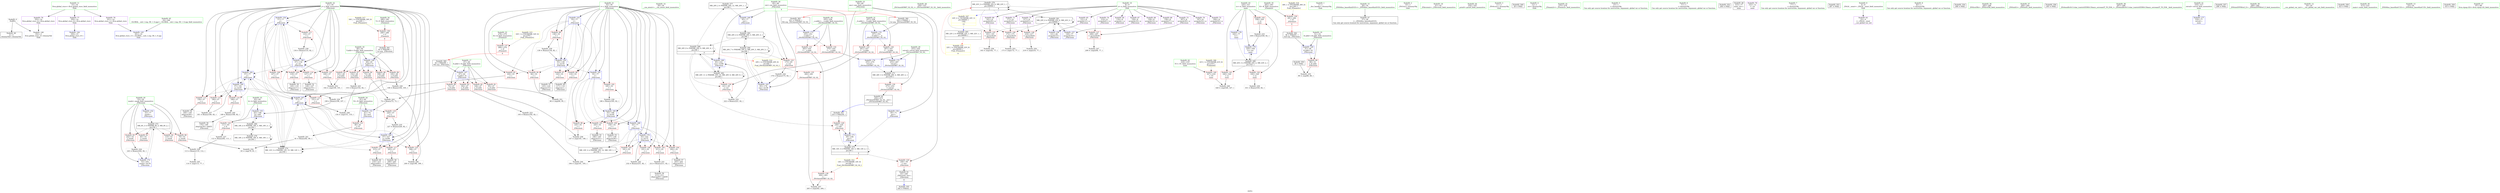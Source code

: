 digraph "SVFG" {
	label="SVFG";

	Node0x5608b14db5c0 [shape=record,color=grey,label="{NodeID: 0\nNullPtr}"];
	Node0x5608b14db5c0 -> Node0x5608b14fbb00[style=solid];
	Node0x5608b14db5c0 -> Node0x5608b1502db0[style=solid];
	Node0x5608b14fc5e0 [shape=record,color=red,label="{NodeID: 97\n124\<--55\n\<--i\n_Z5bruteiii\n}"];
	Node0x5608b14fc5e0 -> Node0x5608b14fcf90[style=solid];
	Node0x5608b14f9e90 [shape=record,color=green,label="{NodeID: 14\n29\<--30\n__cxa_atexit\<--__cxa_atexit_field_insensitive\n}"];
	Node0x5608b1534f10 [shape=record,color=black,label="{NodeID: 360\n44 = PHI(289, )\n0th arg _Z5bruteiii }"];
	Node0x5608b1534f10 -> Node0x5608b1502eb0[style=solid];
	Node0x5608b151ad50 [shape=record,color=black,label="{NodeID: 277\nMR_20V_2 = PHI(MR_20V_12, MR_20V_1, )\npts\{66 \}\n}"];
	Node0x5608b151ad50 -> Node0x5608b1503940[style=dashed];
	Node0x5608b151ad50 -> Node0x5608b151ad50[style=dashed];
	Node0x5608b14fc120 [shape=record,color=red,label="{NodeID: 111\n133\<--57\n\<--j\n_Z5bruteiii\n}"];
	Node0x5608b14fc120 -> Node0x5608b1509550[style=solid];
	Node0x5608b14faab0 [shape=record,color=green,label="{NodeID: 28\n236\<--237\n_ZSt3minIiERKT_S2_S2_\<--_ZSt3minIiERKT_S2_S2__field_insensitive\n}"];
	Node0x5608b1501c70 [shape=record,color=red,label="{NodeID: 125\n162\<--161\n\<--arrayidx29\n_Z5bruteiii\n}"];
	Node0x5608b1501c70 -> Node0x5608b1500680[style=solid];
	Node0x5608b14fb760 [shape=record,color=green,label="{NodeID: 42\n318\<--319\nTC\<--TC_field_insensitive\nmain\n}"];
	Node0x5608b14fb760 -> Node0x5608b15028a0[style=solid];
	Node0x5608b15027d0 [shape=record,color=red,label="{NodeID: 139\n291\<--282\n\<--K\n_Z5main2v\n|{<s0>8}}"];
	Node0x5608b15027d0:s0 -> Node0x5608b1535280[style=solid,color=red];
	Node0x5608b14fd3a0 [shape=record,color=black,label="{NodeID: 56\n170\<--169\nidxprom34\<--add33\n_Z5bruteiii\n}"];
	Node0x5608b1509250 [shape=record,color=grey,label="{NodeID: 236\n331 = Binary(330, 82, )\n}"];
	Node0x5608b1503390 [shape=record,color=blue,label="{NodeID: 153\n55\<--77\ni\<--\n_Z5bruteiii\n}"];
	Node0x5608b1503390 -> Node0x5608b14ff310[style=dashed];
	Node0x5608b1503390 -> Node0x5608b14ff3e0[style=dashed];
	Node0x5608b1503390 -> Node0x5608b14fc510[style=dashed];
	Node0x5608b1503390 -> Node0x5608b14fc5e0[style=dashed];
	Node0x5608b1503390 -> Node0x5608b14fc6b0[style=dashed];
	Node0x5608b1503390 -> Node0x5608b1503870[style=dashed];
	Node0x5608b1503390 -> Node0x5608b1503a10[style=dashed];
	Node0x5608b14fdf00 [shape=record,color=purple,label="{NodeID: 70\n167\<--8\narrayidx32\<--a\n_Z5bruteiii\n}"];
	Node0x5608b150a750 [shape=record,color=grey,label="{NodeID: 250\n219 = cmp(218, 77, )\n}"];
	Node0x5608b1503ef0 [shape=record,color=blue,label="{NodeID: 167\n57\<--77\nj\<--\n_Z5bruteiii\n}"];
	Node0x5608b1503ef0 -> Node0x5608b1501560[style=dashed];
	Node0x5608b1503ef0 -> Node0x5608b15015f0[style=dashed];
	Node0x5608b1503ef0 -> Node0x5608b15016c0[style=dashed];
	Node0x5608b1503ef0 -> Node0x5608b1501790[style=dashed];
	Node0x5608b1503ef0 -> Node0x5608b1503ef0[style=dashed];
	Node0x5608b1503ef0 -> Node0x5608b1504090[style=dashed];
	Node0x5608b1503ef0 -> Node0x5608b151a260[style=dashed];
	Node0x5608b14feaf0 [shape=record,color=red,label="{NodeID: 84\n73\<--49\n\<--Y.addr\n_Z5bruteiii\n}"];
	Node0x5608b14feaf0 -> Node0x5608b1509cd0[style=solid];
	Node0x5608b14dc3a0 [shape=record,color=green,label="{NodeID: 1\n7\<--1\n__dso_handle\<--dummyObj\nGlob }"];
	Node0x5608b1524bf0 [shape=record,color=yellow,style=double,label="{NodeID: 347\n22V_2 = CSCHI(MR_22V_1)\npts\{90000 \}\nCS[]|{<s0>13}}"];
	Node0x5608b1524bf0:s0 -> Node0x5608b1516d50[style=dashed,color=blue];
	Node0x5608b14fc6b0 [shape=record,color=red,label="{NodeID: 98\n138\<--55\n\<--i\n_Z5bruteiii\n}"];
	Node0x5608b14fc6b0 -> Node0x5608b15096d0[style=solid];
	Node0x5608b14f9f90 [shape=record,color=green,label="{NodeID: 15\n28\<--34\n_ZNSt8ios_base4InitD1Ev\<--_ZNSt8ios_base4InitD1Ev_field_insensitive\n}"];
	Node0x5608b14f9f90 -> Node0x5608b14fbc00[style=solid];
	Node0x5608b1535140 [shape=record,color=black,label="{NodeID: 361\n45 = PHI(290, )\n1st arg _Z5bruteiii }"];
	Node0x5608b1535140 -> Node0x5608b1502f80[style=solid];
	Node0x5608b151b250 [shape=record,color=black,label="{NodeID: 278\nMR_22V_2 = PHI(MR_22V_8, MR_22V_1, )\npts\{90000 \}\n|{|<s6>8}}"];
	Node0x5608b151b250 -> Node0x5608b1501c70[style=dashed];
	Node0x5608b151b250 -> Node0x5608b1501d40[style=dashed];
	Node0x5608b151b250 -> Node0x5608b1501e10[style=dashed];
	Node0x5608b151b250 -> Node0x5608b1501ee0[style=dashed];
	Node0x5608b151b250 -> Node0x5608b1515950[style=dashed];
	Node0x5608b151b250 -> Node0x5608b151b250[style=dashed];
	Node0x5608b151b250:s6 -> Node0x5608b1524bf0[style=dashed,color=blue];
	Node0x5608b14fc1f0 [shape=record,color=red,label="{NodeID: 112\n151\<--57\n\<--j\n_Z5bruteiii\n}"];
	Node0x5608b14fc1f0 -> Node0x5608b150a450[style=solid];
	Node0x5608b14fabb0 [shape=record,color=green,label="{NodeID: 29\n253\<--254\nretval\<--retval_field_insensitive\n_ZSt3minIiERKT_S2_S2_\n}"];
	Node0x5608b14fabb0 -> Node0x5608b1502080[style=solid];
	Node0x5608b14fabb0 -> Node0x5608b1504570[style=solid];
	Node0x5608b14fabb0 -> Node0x5608b1504640[style=solid];
	Node0x5608b1501d40 [shape=record,color=red,label="{NodeID: 126\n172\<--171\n\<--arrayidx35\n_Z5bruteiii\n}"];
	Node0x5608b1501d40 -> Node0x5608b150abd0[style=solid];
	Node0x5608b14fb830 [shape=record,color=green,label="{NodeID: 43\n320\<--321\ntc\<--tc_field_insensitive\nmain\n}"];
	Node0x5608b14fb830 -> Node0x5608b1502970[style=solid];
	Node0x5608b14fb830 -> Node0x5608b1502a40[style=solid];
	Node0x5608b14fb830 -> Node0x5608b1502b10[style=solid];
	Node0x5608b14fb830 -> Node0x5608b15047e0[style=solid];
	Node0x5608b14fb830 -> Node0x5608b15048b0[style=solid];
	Node0x5608b1521b30 [shape=record,color=yellow,style=double,label="{NodeID: 306\n41V_1 = ENCHI(MR_41V_0)\npts\{319 \}\nFun[main]}"];
	Node0x5608b1521b30 -> Node0x5608b15028a0[style=dashed];
	Node0x5608b1507ed0 [shape=record,color=grey,label="{NodeID: 223\n193 = Binary(192, 82, )\n}"];
	Node0x5608b1507ed0 -> Node0x5608b1509e50[style=solid];
	Node0x5608b15028a0 [shape=record,color=red,label="{NodeID: 140\n327\<--318\n\<--TC\nmain\n}"];
	Node0x5608b15028a0 -> Node0x5608b150a5d0[style=solid];
	Node0x5608b14fd470 [shape=record,color=black,label="{NodeID: 57\n203\<--202\nidxprom53\<--\n_Z5bruteiii\n}"];
	Node0x5608b15093d0 [shape=record,color=grey,label="{NodeID: 237\n181 = Binary(180, 82, )\n}"];
	Node0x5608b15093d0 -> Node0x5608b1503c80[style=solid];
	Node0x5608b1503460 [shape=record,color=blue,label="{NodeID: 154\n57\<--77\nj\<--\n_Z5bruteiii\n}"];
	Node0x5608b1503460 -> Node0x5608b14fbde0[style=dashed];
	Node0x5608b1503460 -> Node0x5608b14fbeb0[style=dashed];
	Node0x5608b1503460 -> Node0x5608b14fbf80[style=dashed];
	Node0x5608b1503460 -> Node0x5608b14fc050[style=dashed];
	Node0x5608b1503460 -> Node0x5608b14fc120[style=dashed];
	Node0x5608b1503460 -> Node0x5608b1503460[style=dashed];
	Node0x5608b1503460 -> Node0x5608b15037a0[style=dashed];
	Node0x5608b1503460 -> Node0x5608b1503ae0[style=dashed];
	Node0x5608b1503460 -> Node0x5608b1503ef0[style=dashed];
	Node0x5608b1503460 -> Node0x5608b151a260[style=dashed];
	Node0x5608b14fdfd0 [shape=record,color=purple,label="{NodeID: 71\n171\<--8\narrayidx35\<--a\n_Z5bruteiii\n}"];
	Node0x5608b14fdfd0 -> Node0x5608b1501d40[style=solid];
	Node0x5608b150a8d0 [shape=record,color=grey,label="{NodeID: 251\n96 = cmp(94, 95, )\n}"];
	Node0x5608b1503fc0 [shape=record,color=blue,label="{NodeID: 168\n65\<--222\ncnt\<--inc66\n_Z5bruteiii\n}"];
	Node0x5608b1503fc0 -> Node0x5608b1515e50[style=dashed];
	Node0x5608b14febc0 [shape=record,color=red,label="{NodeID: 85\n101\<--49\n\<--Y.addr\n_Z5bruteiii\n}"];
	Node0x5608b14febc0 -> Node0x5608b150aa50[style=solid];
	Node0x5608b14f8f40 [shape=record,color=green,label="{NodeID: 2\n10\<--1\n_ZSt3cin\<--dummyObj\nGlob }"];
	Node0x5608b1516d50 [shape=record,color=black,label="{NodeID: 265\nMR_22V_2 = PHI(MR_22V_3, MR_22V_1, )\npts\{90000 \}\n|{<s0>13}}"];
	Node0x5608b1516d50:s0 -> Node0x5608b1522480[style=dashed,color=red];
	Node0x5608b14fc780 [shape=record,color=red,label="{NodeID: 99\n145\<--55\n\<--i\n_Z5bruteiii\n}"];
	Node0x5608b14fc780 -> Node0x5608b1500980[style=solid];
	Node0x5608b14fa090 [shape=record,color=green,label="{NodeID: 16\n41\<--42\n_Z5bruteiii\<--_Z5bruteiii_field_insensitive\n}"];
	Node0x5608b1535280 [shape=record,color=black,label="{NodeID: 362\n46 = PHI(291, )\n2nd arg _Z5bruteiii }"];
	Node0x5608b1535280 -> Node0x5608b1503050[style=solid];
	Node0x5608b14fc2c0 [shape=record,color=red,label="{NodeID: 113\n159\<--57\n\<--j\n_Z5bruteiii\n}"];
	Node0x5608b14fc2c0 -> Node0x5608b14fd200[style=solid];
	Node0x5608b14fac80 [shape=record,color=green,label="{NodeID: 30\n255\<--256\n__a.addr\<--__a.addr_field_insensitive\n_ZSt3minIiERKT_S2_S2_\n}"];
	Node0x5608b14fac80 -> Node0x5608b1502150[style=solid];
	Node0x5608b14fac80 -> Node0x5608b1502220[style=solid];
	Node0x5608b14fac80 -> Node0x5608b15043d0[style=solid];
	Node0x5608b1501e10 [shape=record,color=red,label="{NodeID: 127\n208\<--207\n\<--arrayidx56\n_Z5bruteiii\n}"];
	Node0x5608b1501e10 -> Node0x5608b150a2d0[style=solid];
	Node0x5608b14fb900 [shape=record,color=green,label="{NodeID: 44\n334\<--335\nprintf\<--printf_field_insensitive\n}"];
	Node0x5608b1508050 [shape=record,color=grey,label="{NodeID: 224\n243 = Binary(242, 82, )\n}"];
	Node0x5608b1508050 -> Node0x5608b1504300[style=solid];
	Node0x5608b1502970 [shape=record,color=red,label="{NodeID: 141\n326\<--320\n\<--tc\nmain\n}"];
	Node0x5608b1502970 -> Node0x5608b150a5d0[style=solid];
	Node0x5608b14fd540 [shape=record,color=black,label="{NodeID: 58\n206\<--205\nidxprom55\<--\n_Z5bruteiii\n}"];
	Node0x5608b1509550 [shape=record,color=grey,label="{NodeID: 238\n134 = Binary(133, 82, )\n}"];
	Node0x5608b1509550 -> Node0x5608b15037a0[style=solid];
	Node0x5608b1503530 [shape=record,color=blue,label="{NodeID: 155\n63\<--108\nk\<--add\n_Z5bruteiii\n}"];
	Node0x5608b1503530 -> Node0x5608b1501a00[style=dashed];
	Node0x5608b1503530 -> Node0x5608b1515450[style=dashed];
	Node0x5608b14fe0a0 [shape=record,color=purple,label="{NodeID: 72\n204\<--8\narrayidx54\<--a\n_Z5bruteiii\n}"];
	Node0x5608b150aa50 [shape=record,color=grey,label="{NodeID: 252\n102 = cmp(100, 101, )\n}"];
	Node0x5608b1504090 [shape=record,color=blue,label="{NodeID: 169\n57\<--227\nj\<--inc69\n_Z5bruteiii\n}"];
	Node0x5608b1504090 -> Node0x5608b1501560[style=dashed];
	Node0x5608b1504090 -> Node0x5608b15015f0[style=dashed];
	Node0x5608b1504090 -> Node0x5608b15016c0[style=dashed];
	Node0x5608b1504090 -> Node0x5608b1501790[style=dashed];
	Node0x5608b1504090 -> Node0x5608b1503ef0[style=dashed];
	Node0x5608b1504090 -> Node0x5608b1504090[style=dashed];
	Node0x5608b1504090 -> Node0x5608b151a260[style=dashed];
	Node0x5608b14fec90 [shape=record,color=red,label="{NodeID: 86\n105\<--49\n\<--Y.addr\n_Z5bruteiii\n}"];
	Node0x5608b14fec90 -> Node0x5608b1508350[style=solid];
	Node0x5608b14f8fd0 [shape=record,color=green,label="{NodeID: 3\n11\<--1\n_ZSt4cout\<--dummyObj\nGlob }"];
	Node0x5608b1218a30 [shape=record,color=black,label="{NodeID: 349\n26 = PHI()\n}"];
	Node0x5608b1517250 [shape=record,color=black,label="{NodeID: 266\nMR_43V_3 = PHI(MR_43V_4, MR_43V_2, )\npts\{321 \}\n}"];
	Node0x5608b1517250 -> Node0x5608b1502970[style=dashed];
	Node0x5608b1517250 -> Node0x5608b1502a40[style=dashed];
	Node0x5608b1517250 -> Node0x5608b1502b10[style=dashed];
	Node0x5608b1517250 -> Node0x5608b15048b0[style=dashed];
	Node0x5608b14fc850 [shape=record,color=red,label="{NodeID: 100\n156\<--55\n\<--i\n_Z5bruteiii\n}"];
	Node0x5608b14fc850 -> Node0x5608b14fd130[style=solid];
	Node0x5608b14fa190 [shape=record,color=green,label="{NodeID: 17\n47\<--48\nX.addr\<--X.addr_field_insensitive\n_Z5bruteiii\n}"];
	Node0x5608b14fa190 -> Node0x5608b14fe7b0[style=solid];
	Node0x5608b14fa190 -> Node0x5608b14fe880[style=solid];
	Node0x5608b14fa190 -> Node0x5608b14fe950[style=solid];
	Node0x5608b14fa190 -> Node0x5608b14fea20[style=solid];
	Node0x5608b14fa190 -> Node0x5608b1502eb0[style=solid];
	Node0x5608b15353c0 [shape=record,color=black,label="{NodeID: 363\n251 = PHI(59, )\n0th arg _ZSt3minIiERKT_S2_S2_ }"];
	Node0x5608b15353c0 -> Node0x5608b15043d0[style=solid];
	Node0x5608b14fc390 [shape=record,color=red,label="{NodeID: 114\n168\<--57\n\<--j\n_Z5bruteiii\n}"];
	Node0x5608b14fc390 -> Node0x5608b1509850[style=solid];
	Node0x5608b14fad50 [shape=record,color=green,label="{NodeID: 31\n257\<--258\n__b.addr\<--__b.addr_field_insensitive\n_ZSt3minIiERKT_S2_S2_\n}"];
	Node0x5608b14fad50 -> Node0x5608b15022f0[style=solid];
	Node0x5608b14fad50 -> Node0x5608b15023c0[style=solid];
	Node0x5608b14fad50 -> Node0x5608b15044a0[style=solid];
	Node0x5608b1520250 [shape=record,color=black,label="{NodeID: 294\nMR_20V_7 = PHI(MR_20V_6, MR_20V_5, MR_20V_5, )\npts\{66 \}\n}"];
	Node0x5608b1520250 -> Node0x5608b1501ad0[style=dashed];
	Node0x5608b1520250 -> Node0x5608b1503bb0[style=dashed];
	Node0x5608b1520250 -> Node0x5608b151cb50[style=dashed];
	Node0x5608b1520250 -> Node0x5608b1520250[style=dashed];
	Node0x5608b1501ee0 [shape=record,color=red,label="{NodeID: 128\n218\<--217\n\<--arrayidx63\n_Z5bruteiii\n}"];
	Node0x5608b1501ee0 -> Node0x5608b150a750[style=solid];
	Node0x5608b14fba00 [shape=record,color=green,label="{NodeID: 45\n16\<--346\n_GLOBAL__sub_I_rng..58_1_0.cpp\<--_GLOBAL__sub_I_rng..58_1_0.cpp_field_insensitive\n}"];
	Node0x5608b14fba00 -> Node0x5608b1502cb0[style=solid];
	Node0x5608b15081d0 [shape=record,color=grey,label="{NodeID: 225\n153 = Binary(152, 82, )\n}"];
	Node0x5608b15081d0 -> Node0x5608b150a450[style=solid];
	Node0x5608b1502a40 [shape=record,color=red,label="{NodeID: 142\n330\<--320\n\<--tc\nmain\n}"];
	Node0x5608b1502a40 -> Node0x5608b1509250[style=solid];
	Node0x5608b14fd610 [shape=record,color=black,label="{NodeID: 59\n213\<--212\nidxprom60\<--add59\n_Z5bruteiii\n}"];
	Node0x5608b15096d0 [shape=record,color=grey,label="{NodeID: 239\n139 = Binary(138, 82, )\n}"];
	Node0x5608b15096d0 -> Node0x5608b1503870[style=solid];
	Node0x5608b1503600 [shape=record,color=blue,label="{NodeID: 156\n121\<--82\narrayidx12\<--\n_Z5bruteiii\n}"];
	Node0x5608b1503600 -> Node0x5608b1515950[style=dashed];
	Node0x5608b14fe170 [shape=record,color=purple,label="{NodeID: 73\n207\<--8\narrayidx56\<--a\n_Z5bruteiii\n}"];
	Node0x5608b14fe170 -> Node0x5608b1501e10[style=solid];
	Node0x5608b150abd0 [shape=record,color=grey,label="{NodeID: 253\n173 = cmp(172, 77, )\n}"];
	Node0x5608b1504160 [shape=record,color=blue,label="{NodeID: 170\n55\<--232\ni\<--inc72\n_Z5bruteiii\n}"];
	Node0x5608b1504160 -> Node0x5608b14fcac0[style=dashed];
	Node0x5608b1504160 -> Node0x5608b14fcb90[style=dashed];
	Node0x5608b1504160 -> Node0x5608b14fcc60[style=dashed];
	Node0x5608b1504160 -> Node0x5608b14fbd10[style=dashed];
	Node0x5608b1504160 -> Node0x5608b1504160[style=dashed];
	Node0x5608b1504160 -> Node0x5608b1519550[style=dashed];
	Node0x5608b14fed60 [shape=record,color=red,label="{NodeID: 87\n152\<--49\n\<--Y.addr\n_Z5bruteiii\n}"];
	Node0x5608b14fed60 -> Node0x5608b15081d0[style=solid];
	Node0x5608b14f9060 [shape=record,color=green,label="{NodeID: 4\n12\<--1\n.str\<--dummyObj\nGlob }"];
	Node0x5608b15342d0 [shape=record,color=black,label="{NodeID: 350\n86 = PHI()\n}"];
	Node0x5608b15342d0 -> Node0x5608b1500500[style=solid];
	Node0x5608b14fc920 [shape=record,color=red,label="{NodeID: 101\n165\<--55\n\<--i\n_Z5bruteiii\n}"];
	Node0x5608b14fc920 -> Node0x5608b14fd2d0[style=solid];
	Node0x5608b14fa260 [shape=record,color=green,label="{NodeID: 18\n49\<--50\nY.addr\<--Y.addr_field_insensitive\n_Z5bruteiii\n}"];
	Node0x5608b14fa260 -> Node0x5608b14feaf0[style=solid];
	Node0x5608b14fa260 -> Node0x5608b14febc0[style=solid];
	Node0x5608b14fa260 -> Node0x5608b14fec90[style=solid];
	Node0x5608b14fa260 -> Node0x5608b14fed60[style=solid];
	Node0x5608b14fa260 -> Node0x5608b14fee30[style=solid];
	Node0x5608b14fa260 -> Node0x5608b1502f80[style=solid];
	Node0x5608b1535500 [shape=record,color=black,label="{NodeID: 364\n252 = PHI(65, )\n1st arg _ZSt3minIiERKT_S2_S2_ }"];
	Node0x5608b1535500 -> Node0x5608b15044a0[style=solid];
	Node0x5608b15014d0 [shape=record,color=red,label="{NodeID: 115\n180\<--57\n\<--j\n_Z5bruteiii\n}"];
	Node0x5608b15014d0 -> Node0x5608b15093d0[style=solid];
	Node0x5608b14fae20 [shape=record,color=green,label="{NodeID: 32\n275\<--276\n_Z5main2v\<--_Z5main2v_field_insensitive\n}"];
	Node0x5608b1501fb0 [shape=record,color=red,label="{NodeID: 129\n238\<--235\n\<--call\n_Z5bruteiii\n}"];
	Node0x5608b1501fb0 -> Node0x5608b1504230[style=solid];
	Node0x5608b14fbb00 [shape=record,color=black,label="{NodeID: 46\n2\<--3\ndummyVal\<--dummyVal\n}"];
	Node0x5608b1508350 [shape=record,color=grey,label="{NodeID: 226\n106 = Binary(104, 105, )\n}"];
	Node0x5608b1508350 -> Node0x5608b15087d0[style=solid];
	Node0x5608b1502b10 [shape=record,color=red,label="{NodeID: 143\n338\<--320\n\<--tc\nmain\n}"];
	Node0x5608b1502b10 -> Node0x5608b1508dd0[style=solid];
	Node0x5608b14fd6e0 [shape=record,color=black,label="{NodeID: 60\n216\<--215\nidxprom62\<--\n_Z5bruteiii\n}"];
	Node0x5608b1509850 [shape=record,color=grey,label="{NodeID: 240\n169 = Binary(168, 82, )\n}"];
	Node0x5608b1509850 -> Node0x5608b14fd3a0[style=solid];
	Node0x5608b15036d0 [shape=record,color=blue,label="{NodeID: 157\n129\<--77\narrayidx16\<--\n_Z5bruteiii\n}"];
	Node0x5608b15036d0 -> Node0x5608b1515950[style=dashed];
	Node0x5608b14fe240 [shape=record,color=purple,label="{NodeID: 74\n214\<--8\narrayidx61\<--a\n_Z5bruteiii\n}"];
	Node0x5608b150ad50 [shape=record,color=grey,label="{NodeID: 254\n83 = cmp(79, 81, )\n}"];
	Node0x5608b1504230 [shape=record,color=blue,label="{NodeID: 171\n59\<--238\nans\<--\n_Z5bruteiii\n}"];
	Node0x5608b1504230 -> Node0x5608b151a350[style=dashed];
	Node0x5608b14fee30 [shape=record,color=red,label="{NodeID: 88\n199\<--49\n\<--Y.addr\n_Z5bruteiii\n}"];
	Node0x5608b14fee30 -> Node0x5608b150a150[style=solid];
	Node0x5608b14f90f0 [shape=record,color=green,label="{NodeID: 5\n15\<--1\n\<--dummyObj\nCan only get source location for instruction, argument, global var or function.}"];
	Node0x5608b1534430 [shape=record,color=black,label="{NodeID: 351\n235 = PHI(250, )\n}"];
	Node0x5608b1534430 -> Node0x5608b1501fb0[style=solid];
	Node0x5608b14fc9f0 [shape=record,color=red,label="{NodeID: 102\n185\<--55\n\<--i\n_Z5bruteiii\n}"];
	Node0x5608b14fc9f0 -> Node0x5608b1508950[style=solid];
	Node0x5608b14fa330 [shape=record,color=green,label="{NodeID: 19\n51\<--52\nK.addr\<--K.addr_field_insensitive\n_Z5bruteiii\n}"];
	Node0x5608b14fa330 -> Node0x5608b14fef00[style=solid];
	Node0x5608b14fa330 -> Node0x5608b1503050[style=solid];
	Node0x5608b1501560 [shape=record,color=red,label="{NodeID: 116\n198\<--57\n\<--j\n_Z5bruteiii\n}"];
	Node0x5608b1501560 -> Node0x5608b150a150[style=solid];
	Node0x5608b14faf20 [shape=record,color=green,label="{NodeID: 33\n278\<--279\nX\<--X_field_insensitive\n_Z5main2v\n}"];
	Node0x5608b14faf20 -> Node0x5608b1502630[style=solid];
	Node0x5608b1502080 [shape=record,color=red,label="{NodeID: 130\n273\<--253\n\<--retval\n_ZSt3minIiERKT_S2_S2_\n}"];
	Node0x5608b1502080 -> Node0x5608b14fd880[style=solid];
	Node0x5608b14fbc00 [shape=record,color=black,label="{NodeID: 47\n27\<--28\n\<--_ZNSt8ios_base4InitD1Ev\nCan only get source location for instruction, argument, global var or function.}"];
	Node0x5608b15084d0 [shape=record,color=grey,label="{NodeID: 227\n112 = Binary(82, 111, )\n}"];
	Node0x5608b15084d0 -> Node0x5608b1508650[style=solid];
	Node0x5608b1502be0 [shape=record,color=blue,label="{NodeID: 144\n350\<--15\nllvm.global_ctors_0\<--\nGlob }"];
	Node0x5608b14fd7b0 [shape=record,color=black,label="{NodeID: 61\n43\<--246\n_Z5bruteiii_ret\<--\n_Z5bruteiii\n|{<s0>8}}"];
	Node0x5608b14fd7b0:s0 -> Node0x5608b1534830[style=solid,color=blue];
	Node0x5608b15099d0 [shape=record,color=grey,label="{NodeID: 241\n81 = Binary(82, 80, )\n}"];
	Node0x5608b15099d0 -> Node0x5608b150ad50[style=solid];
	Node0x5608b15037a0 [shape=record,color=blue,label="{NodeID: 158\n57\<--134\nj\<--inc\n_Z5bruteiii\n}"];
	Node0x5608b15037a0 -> Node0x5608b14fbde0[style=dashed];
	Node0x5608b15037a0 -> Node0x5608b14fbeb0[style=dashed];
	Node0x5608b15037a0 -> Node0x5608b14fbf80[style=dashed];
	Node0x5608b15037a0 -> Node0x5608b14fc050[style=dashed];
	Node0x5608b15037a0 -> Node0x5608b14fc120[style=dashed];
	Node0x5608b15037a0 -> Node0x5608b1503460[style=dashed];
	Node0x5608b15037a0 -> Node0x5608b15037a0[style=dashed];
	Node0x5608b15037a0 -> Node0x5608b1503ae0[style=dashed];
	Node0x5608b15037a0 -> Node0x5608b1503ef0[style=dashed];
	Node0x5608b15037a0 -> Node0x5608b151a260[style=dashed];
	Node0x5608b14fe310 [shape=record,color=purple,label="{NodeID: 75\n217\<--8\narrayidx63\<--a\n_Z5bruteiii\n}"];
	Node0x5608b14fe310 -> Node0x5608b1501ee0[style=solid];
	Node0x5608b1500500 [shape=record,color=grey,label="{NodeID: 255\n90 = cmp(86, 89, )\n}"];
	Node0x5608b1504300 [shape=record,color=blue,label="{NodeID: 172\n53\<--243\nmask\<--inc76\n_Z5bruteiii\n}"];
	Node0x5608b1504300 -> Node0x5608b1519050[style=dashed];
	Node0x5608b14fef00 [shape=record,color=red,label="{NodeID: 89\n89\<--51\n\<--K.addr\n_Z5bruteiii\n}"];
	Node0x5608b14fef00 -> Node0x5608b1500500[style=solid];
	Node0x5608b14f9930 [shape=record,color=green,label="{NodeID: 6\n71\<--1\n\<--dummyObj\nCan only get source location for instruction, argument, global var or function.}"];
	Node0x5608b15345c0 [shape=record,color=black,label="{NodeID: 352\n284 = PHI()\n}"];
	Node0x5608b14fcac0 [shape=record,color=red,label="{NodeID: 103\n191\<--55\n\<--i\n_Z5bruteiii\n}"];
	Node0x5608b14fcac0 -> Node0x5608b1509e50[style=solid];
	Node0x5608b14fa400 [shape=record,color=green,label="{NodeID: 20\n53\<--54\nmask\<--mask_field_insensitive\n_Z5bruteiii\n}"];
	Node0x5608b14fa400 -> Node0x5608b14fefd0[style=solid];
	Node0x5608b14fa400 -> Node0x5608b14ff0a0[style=solid];
	Node0x5608b14fa400 -> Node0x5608b14ff170[style=solid];
	Node0x5608b14fa400 -> Node0x5608b14ff240[style=solid];
	Node0x5608b14fa400 -> Node0x5608b15032c0[style=solid];
	Node0x5608b14fa400 -> Node0x5608b1504300[style=solid];
	Node0x5608b151cb50 [shape=record,color=black,label="{NodeID: 283\nMR_20V_4 = PHI(MR_20V_5, MR_20V_3, )\npts\{66 \}\n}"];
	Node0x5608b151cb50 -> Node0x5608b1501ad0[style=dashed];
	Node0x5608b151cb50 -> Node0x5608b1503bb0[style=dashed];
	Node0x5608b151cb50 -> Node0x5608b151cb50[style=dashed];
	Node0x5608b151cb50 -> Node0x5608b151da50[style=dashed];
	Node0x5608b151cb50 -> Node0x5608b1520250[style=dashed];
	Node0x5608b15015f0 [shape=record,color=red,label="{NodeID: 117\n205\<--57\n\<--j\n_Z5bruteiii\n}"];
	Node0x5608b15015f0 -> Node0x5608b14fd540[style=solid];
	Node0x5608b14faff0 [shape=record,color=green,label="{NodeID: 34\n280\<--281\nY\<--Y_field_insensitive\n_Z5main2v\n}"];
	Node0x5608b14faff0 -> Node0x5608b1502700[style=solid];
	Node0x5608b1502150 [shape=record,color=red,label="{NodeID: 131\n263\<--255\n\<--__a.addr\n_ZSt3minIiERKT_S2_S2_\n}"];
	Node0x5608b1502150 -> Node0x5608b1502560[style=solid];
	Node0x5608b14fcd20 [shape=record,color=black,label="{NodeID: 48\n315\<--77\nmain_ret\<--\nmain\n}"];
	Node0x5608b1508650 [shape=record,color=grey,label="{NodeID: 228\n113 = Binary(110, 112, )\n}"];
	Node0x5608b1508650 -> Node0x5608b1509fd0[style=solid];
	Node0x5608b1502cb0 [shape=record,color=blue,label="{NodeID: 145\n351\<--16\nllvm.global_ctors_1\<--_GLOBAL__sub_I_rng..58_1_0.cpp\nGlob }"];
	Node0x5608b14fd880 [shape=record,color=black,label="{NodeID: 62\n250\<--273\n_ZSt3minIiERKT_S2_S2__ret\<--\n_ZSt3minIiERKT_S2_S2_\n|{<s0>4}}"];
	Node0x5608b14fd880:s0 -> Node0x5608b1534430[style=solid,color=blue];
	Node0x5608b1509b50 [shape=record,color=grey,label="{NodeID: 242\n232 = Binary(231, 82, )\n}"];
	Node0x5608b1509b50 -> Node0x5608b1504160[style=solid];
	Node0x5608b1503870 [shape=record,color=blue,label="{NodeID: 159\n55\<--139\ni\<--inc18\n_Z5bruteiii\n}"];
	Node0x5608b1503870 -> Node0x5608b14ff310[style=dashed];
	Node0x5608b1503870 -> Node0x5608b14ff3e0[style=dashed];
	Node0x5608b1503870 -> Node0x5608b14fc510[style=dashed];
	Node0x5608b1503870 -> Node0x5608b14fc5e0[style=dashed];
	Node0x5608b1503870 -> Node0x5608b14fc6b0[style=dashed];
	Node0x5608b1503870 -> Node0x5608b1503870[style=dashed];
	Node0x5608b1503870 -> Node0x5608b1503a10[style=dashed];
	Node0x5608b14fe3e0 [shape=record,color=purple,label="{NodeID: 76\n332\<--12\n\<--.str\nmain\n}"];
	Node0x5608b1500680 [shape=record,color=grey,label="{NodeID: 256\n163 = cmp(162, 77, )\n}"];
	Node0x5608b15043d0 [shape=record,color=blue,label="{NodeID: 173\n255\<--251\n__a.addr\<--__a\n_ZSt3minIiERKT_S2_S2_\n}"];
	Node0x5608b15043d0 -> Node0x5608b1502150[style=dashed];
	Node0x5608b15043d0 -> Node0x5608b1502220[style=dashed];
	Node0x5608b14fefd0 [shape=record,color=red,label="{NodeID: 90\n79\<--53\n\<--mask\n_Z5bruteiii\n}"];
	Node0x5608b14fefd0 -> Node0x5608b150ad50[style=solid];
	Node0x5608b14f99c0 [shape=record,color=green,label="{NodeID: 7\n77\<--1\n\<--dummyObj\nCan only get source location for instruction, argument, global var or function.}"];
	Node0x5608b1534690 [shape=record,color=black,label="{NodeID: 353\n287 = PHI()\n}"];
	Node0x5608b14fcb90 [shape=record,color=red,label="{NodeID: 104\n202\<--55\n\<--i\n_Z5bruteiii\n}"];
	Node0x5608b14fcb90 -> Node0x5608b14fd470[style=solid];
	Node0x5608b14fa4d0 [shape=record,color=green,label="{NodeID: 21\n55\<--56\ni\<--i_field_insensitive\n_Z5bruteiii\n}"];
	Node0x5608b14fa4d0 -> Node0x5608b14ff310[style=solid];
	Node0x5608b14fa4d0 -> Node0x5608b14ff3e0[style=solid];
	Node0x5608b14fa4d0 -> Node0x5608b14fc510[style=solid];
	Node0x5608b14fa4d0 -> Node0x5608b14fc5e0[style=solid];
	Node0x5608b14fa4d0 -> Node0x5608b14fc6b0[style=solid];
	Node0x5608b14fa4d0 -> Node0x5608b14fc780[style=solid];
	Node0x5608b14fa4d0 -> Node0x5608b14fc850[style=solid];
	Node0x5608b14fa4d0 -> Node0x5608b14fc920[style=solid];
	Node0x5608b14fa4d0 -> Node0x5608b14fc9f0[style=solid];
	Node0x5608b14fa4d0 -> Node0x5608b14fcac0[style=solid];
	Node0x5608b14fa4d0 -> Node0x5608b14fcb90[style=solid];
	Node0x5608b14fa4d0 -> Node0x5608b14fcc60[style=solid];
	Node0x5608b14fa4d0 -> Node0x5608b14fbd10[style=solid];
	Node0x5608b14fa4d0 -> Node0x5608b1503390[style=solid];
	Node0x5608b14fa4d0 -> Node0x5608b1503870[style=solid];
	Node0x5608b14fa4d0 -> Node0x5608b1503a10[style=solid];
	Node0x5608b14fa4d0 -> Node0x5608b1503d50[style=solid];
	Node0x5608b14fa4d0 -> Node0x5608b1503e20[style=solid];
	Node0x5608b14fa4d0 -> Node0x5608b1504160[style=solid];
	Node0x5608b15016c0 [shape=record,color=red,label="{NodeID: 118\n215\<--57\n\<--j\n_Z5bruteiii\n}"];
	Node0x5608b15016c0 -> Node0x5608b14fd6e0[style=solid];
	Node0x5608b14fb0c0 [shape=record,color=green,label="{NodeID: 35\n282\<--283\nK\<--K_field_insensitive\n_Z5main2v\n}"];
	Node0x5608b14fb0c0 -> Node0x5608b15027d0[style=solid];
	Node0x5608b1502220 [shape=record,color=red,label="{NodeID: 132\n270\<--255\n\<--__a.addr\n_ZSt3minIiERKT_S2_S2_\n}"];
	Node0x5608b1502220 -> Node0x5608b1504640[style=solid];
	Node0x5608b14fcdf0 [shape=record,color=black,label="{NodeID: 49\n117\<--116\nidxprom\<--\n_Z5bruteiii\n}"];
	Node0x5608b15220d0 [shape=record,color=yellow,style=double,label="{NodeID: 312\n14V_1 = ENCHI(MR_14V_0)\npts\{60 \}\nFun[_ZSt3minIiERKT_S2_S2_]}"];
	Node0x5608b15220d0 -> Node0x5608b1502560[style=dashed];
	Node0x5608b15087d0 [shape=record,color=grey,label="{NodeID: 229\n108 = Binary(106, 107, )\n}"];
	Node0x5608b15087d0 -> Node0x5608b1503530[style=solid];
	Node0x5608b1502db0 [shape=record,color=blue, style = dotted,label="{NodeID: 146\n352\<--3\nllvm.global_ctors_2\<--dummyVal\nGlob }"];
	Node0x5608b14fd950 [shape=record,color=purple,label="{NodeID: 63\n25\<--4\n\<--_ZStL8__ioinit\n__cxx_global_var_init\n}"];
	Node0x5608b1509cd0 [shape=record,color=grey,label="{NodeID: 243\n74 = Binary(72, 73, )\n}"];
	Node0x5608b1509cd0 -> Node0x5608b15031f0[style=solid];
	Node0x5608b1503940 [shape=record,color=blue,label="{NodeID: 160\n65\<--77\ncnt\<--\n_Z5bruteiii\n}"];
	Node0x5608b1503940 -> Node0x5608b151cb50[style=dashed];
	Node0x5608b14fe4b0 [shape=record,color=purple,label="{NodeID: 77\n350\<--14\nllvm.global_ctors_0\<--llvm.global_ctors\nGlob }"];
	Node0x5608b14fe4b0 -> Node0x5608b1502be0[style=solid];
	Node0x5608b1500800 [shape=record,color=grey,label="{NodeID: 257\n265 = cmp(262, 264, )\n}"];
	Node0x5608b15044a0 [shape=record,color=blue,label="{NodeID: 174\n257\<--252\n__b.addr\<--__b\n_ZSt3minIiERKT_S2_S2_\n}"];
	Node0x5608b15044a0 -> Node0x5608b15022f0[style=dashed];
	Node0x5608b15044a0 -> Node0x5608b15023c0[style=dashed];
	Node0x5608b14ff0a0 [shape=record,color=red,label="{NodeID: 91\n85\<--53\n\<--mask\n_Z5bruteiii\n}"];
	Node0x5608b14f9a50 [shape=record,color=green,label="{NodeID: 8\n82\<--1\n\<--dummyObj\nCan only get source location for instruction, argument, global var or function.}"];
	Node0x5608b1534760 [shape=record,color=black,label="{NodeID: 354\n288 = PHI()\n}"];
	Node0x5608b1518b50 [shape=record,color=black,label="{NodeID: 271\nMR_26V_3 = PHI(MR_26V_4, MR_26V_2, )\npts\{254 \}\n}"];
	Node0x5608b1518b50 -> Node0x5608b1502080[style=dashed];
	Node0x5608b14fcc60 [shape=record,color=red,label="{NodeID: 105\n211\<--55\n\<--i\n_Z5bruteiii\n}"];
	Node0x5608b14fcc60 -> Node0x5608b1508ad0[style=solid];
	Node0x5608b14fa5a0 [shape=record,color=green,label="{NodeID: 22\n57\<--58\nj\<--j_field_insensitive\n_Z5bruteiii\n}"];
	Node0x5608b14fa5a0 -> Node0x5608b14fbde0[style=solid];
	Node0x5608b14fa5a0 -> Node0x5608b14fbeb0[style=solid];
	Node0x5608b14fa5a0 -> Node0x5608b14fbf80[style=solid];
	Node0x5608b14fa5a0 -> Node0x5608b14fc050[style=solid];
	Node0x5608b14fa5a0 -> Node0x5608b14fc120[style=solid];
	Node0x5608b14fa5a0 -> Node0x5608b14fc1f0[style=solid];
	Node0x5608b14fa5a0 -> Node0x5608b14fc2c0[style=solid];
	Node0x5608b14fa5a0 -> Node0x5608b14fc390[style=solid];
	Node0x5608b14fa5a0 -> Node0x5608b15014d0[style=solid];
	Node0x5608b14fa5a0 -> Node0x5608b1501560[style=solid];
	Node0x5608b14fa5a0 -> Node0x5608b15015f0[style=solid];
	Node0x5608b14fa5a0 -> Node0x5608b15016c0[style=solid];
	Node0x5608b14fa5a0 -> Node0x5608b1501790[style=solid];
	Node0x5608b14fa5a0 -> Node0x5608b1503460[style=solid];
	Node0x5608b14fa5a0 -> Node0x5608b15037a0[style=solid];
	Node0x5608b14fa5a0 -> Node0x5608b1503ae0[style=solid];
	Node0x5608b14fa5a0 -> Node0x5608b1503c80[style=solid];
	Node0x5608b14fa5a0 -> Node0x5608b1503ef0[style=solid];
	Node0x5608b14fa5a0 -> Node0x5608b1504090[style=solid];
	Node0x5608b1501790 [shape=record,color=red,label="{NodeID: 119\n226\<--57\n\<--j\n_Z5bruteiii\n}"];
	Node0x5608b1501790 -> Node0x5608b15090d0[style=solid];
	Node0x5608b14fb190 [shape=record,color=green,label="{NodeID: 36\n285\<--286\n_ZNSirsERi\<--_ZNSirsERi_field_insensitive\n}"];
	Node0x5608b15022f0 [shape=record,color=red,label="{NodeID: 133\n261\<--257\n\<--__b.addr\n_ZSt3minIiERKT_S2_S2_\n}"];
	Node0x5608b15022f0 -> Node0x5608b1502490[style=solid];
	Node0x5608b14fcec0 [shape=record,color=black,label="{NodeID: 50\n120\<--119\nidxprom11\<--\n_Z5bruteiii\n}"];
	Node0x5608b1508950 [shape=record,color=grey,label="{NodeID: 230\n186 = Binary(185, 82, )\n}"];
	Node0x5608b1508950 -> Node0x5608b1503d50[style=solid];
	Node0x5608b1502eb0 [shape=record,color=blue,label="{NodeID: 147\n47\<--44\nX.addr\<--X\n_Z5bruteiii\n}"];
	Node0x5608b1502eb0 -> Node0x5608b14fe7b0[style=dashed];
	Node0x5608b1502eb0 -> Node0x5608b14fe880[style=dashed];
	Node0x5608b1502eb0 -> Node0x5608b14fe950[style=dashed];
	Node0x5608b1502eb0 -> Node0x5608b14fea20[style=dashed];
	Node0x5608b14fda20 [shape=record,color=purple,label="{NodeID: 64\n118\<--8\narrayidx\<--a\n_Z5bruteiii\n}"];
	Node0x5608b1509e50 [shape=record,color=grey,label="{NodeID: 244\n194 = cmp(191, 193, )\n}"];
	Node0x5608b1503a10 [shape=record,color=blue,label="{NodeID: 161\n55\<--77\ni\<--\n_Z5bruteiii\n}"];
	Node0x5608b1503a10 -> Node0x5608b14fc780[style=dashed];
	Node0x5608b1503a10 -> Node0x5608b14fc850[style=dashed];
	Node0x5608b1503a10 -> Node0x5608b14fc920[style=dashed];
	Node0x5608b1503a10 -> Node0x5608b14fc9f0[style=dashed];
	Node0x5608b1503a10 -> Node0x5608b1503d50[style=dashed];
	Node0x5608b1503a10 -> Node0x5608b1503e20[style=dashed];
	Node0x5608b14fe5b0 [shape=record,color=purple,label="{NodeID: 78\n351\<--14\nllvm.global_ctors_1\<--llvm.global_ctors\nGlob }"];
	Node0x5608b14fe5b0 -> Node0x5608b1502cb0[style=solid];
	Node0x5608b1500980 [shape=record,color=grey,label="{NodeID: 258\n147 = cmp(145, 146, )\n}"];
	Node0x5608b1504570 [shape=record,color=blue,label="{NodeID: 175\n253\<--267\nretval\<--\n_ZSt3minIiERKT_S2_S2_\n}"];
	Node0x5608b1504570 -> Node0x5608b1518b50[style=dashed];
	Node0x5608b14ff170 [shape=record,color=red,label="{NodeID: 92\n110\<--53\n\<--mask\n_Z5bruteiii\n}"];
	Node0x5608b14ff170 -> Node0x5608b1508650[style=solid];
	Node0x5608b14f9ae0 [shape=record,color=green,label="{NodeID: 9\n4\<--6\n_ZStL8__ioinit\<--_ZStL8__ioinit_field_insensitive\nGlob }"];
	Node0x5608b14f9ae0 -> Node0x5608b14fd950[style=solid];
	Node0x5608b1534830 [shape=record,color=black,label="{NodeID: 355\n292 = PHI(43, )\n}"];
	Node0x5608b1519050 [shape=record,color=black,label="{NodeID: 272\nMR_8V_3 = PHI(MR_8V_4, MR_8V_2, )\npts\{54 \}\n}"];
	Node0x5608b1519050 -> Node0x5608b14fefd0[style=dashed];
	Node0x5608b1519050 -> Node0x5608b14ff0a0[style=dashed];
	Node0x5608b1519050 -> Node0x5608b14ff170[style=dashed];
	Node0x5608b1519050 -> Node0x5608b14ff240[style=dashed];
	Node0x5608b1519050 -> Node0x5608b1504300[style=dashed];
	Node0x5608b14fbd10 [shape=record,color=red,label="{NodeID: 106\n231\<--55\n\<--i\n_Z5bruteiii\n}"];
	Node0x5608b14fbd10 -> Node0x5608b1509b50[style=solid];
	Node0x5608b14fa670 [shape=record,color=green,label="{NodeID: 23\n59\<--60\nans\<--ans_field_insensitive\n_Z5bruteiii\n|{|<s3>4}}"];
	Node0x5608b14fa670 -> Node0x5608b1501860[style=solid];
	Node0x5608b14fa670 -> Node0x5608b1503120[style=solid];
	Node0x5608b14fa670 -> Node0x5608b1504230[style=solid];
	Node0x5608b14fa670:s3 -> Node0x5608b15353c0[style=solid,color=red];
	Node0x5608b151da50 [shape=record,color=black,label="{NodeID: 286\nMR_20V_8 = PHI(MR_20V_9, MR_20V_4, )\npts\{66 \}\n|{|<s6>4}}"];
	Node0x5608b151da50 -> Node0x5608b1501ba0[style=dashed];
	Node0x5608b151da50 -> Node0x5608b1501fb0[style=dashed];
	Node0x5608b151da50 -> Node0x5608b1503fc0[style=dashed];
	Node0x5608b151da50 -> Node0x5608b1515e50[style=dashed];
	Node0x5608b151da50 -> Node0x5608b151ad50[style=dashed];
	Node0x5608b151da50 -> Node0x5608b151da50[style=dashed];
	Node0x5608b151da50:s6 -> Node0x5608b1522290[style=dashed,color=red];
	Node0x5608b1501860 [shape=record,color=red,label="{NodeID: 120\n246\<--59\n\<--ans\n_Z5bruteiii\n}"];
	Node0x5608b1501860 -> Node0x5608b14fd7b0[style=solid];
	Node0x5608b14fb290 [shape=record,color=green,label="{NodeID: 37\n294\<--295\n_ZNSolsEi\<--_ZNSolsEi_field_insensitive\n}"];
	Node0x5608b15023c0 [shape=record,color=red,label="{NodeID: 134\n267\<--257\n\<--__b.addr\n_ZSt3minIiERKT_S2_S2_\n}"];
	Node0x5608b15023c0 -> Node0x5608b1504570[style=solid];
	Node0x5608b14fcf90 [shape=record,color=black,label="{NodeID: 51\n125\<--124\nidxprom13\<--\n_Z5bruteiii\n}"];
	Node0x5608b1522290 [shape=record,color=yellow,style=double,label="{NodeID: 314\n20V_1 = ENCHI(MR_20V_0)\npts\{66 \}\nFun[_ZSt3minIiERKT_S2_S2_]}"];
	Node0x5608b1522290 -> Node0x5608b1502490[style=dashed];
	Node0x5608b1508ad0 [shape=record,color=grey,label="{NodeID: 231\n212 = Binary(211, 82, )\n}"];
	Node0x5608b1508ad0 -> Node0x5608b14fd610[style=solid];
	Node0x5608b1502f80 [shape=record,color=blue,label="{NodeID: 148\n49\<--45\nY.addr\<--Y\n_Z5bruteiii\n}"];
	Node0x5608b1502f80 -> Node0x5608b14feaf0[style=dashed];
	Node0x5608b1502f80 -> Node0x5608b14febc0[style=dashed];
	Node0x5608b1502f80 -> Node0x5608b14fec90[style=dashed];
	Node0x5608b1502f80 -> Node0x5608b14fed60[style=dashed];
	Node0x5608b1502f80 -> Node0x5608b14fee30[style=dashed];
	Node0x5608b14fdaf0 [shape=record,color=purple,label="{NodeID: 65\n121\<--8\narrayidx12\<--a\n_Z5bruteiii\n}"];
	Node0x5608b14fdaf0 -> Node0x5608b1503600[style=solid];
	Node0x5608b1509fd0 [shape=record,color=grey,label="{NodeID: 245\n114 = cmp(113, 77, )\n}"];
	Node0x5608b1503ae0 [shape=record,color=blue,label="{NodeID: 162\n57\<--77\nj\<--\n_Z5bruteiii\n}"];
	Node0x5608b1503ae0 -> Node0x5608b14fc1f0[style=dashed];
	Node0x5608b1503ae0 -> Node0x5608b14fc2c0[style=dashed];
	Node0x5608b1503ae0 -> Node0x5608b14fc390[style=dashed];
	Node0x5608b1503ae0 -> Node0x5608b15014d0[style=dashed];
	Node0x5608b1503ae0 -> Node0x5608b1503ae0[style=dashed];
	Node0x5608b1503ae0 -> Node0x5608b1503c80[style=dashed];
	Node0x5608b1503ae0 -> Node0x5608b1503ef0[style=dashed];
	Node0x5608b1503ae0 -> Node0x5608b151a260[style=dashed];
	Node0x5608b14fe6b0 [shape=record,color=purple,label="{NodeID: 79\n352\<--14\nllvm.global_ctors_2\<--llvm.global_ctors\nGlob }"];
	Node0x5608b14fe6b0 -> Node0x5608b1502db0[style=solid];
	Node0x5608b1504640 [shape=record,color=blue,label="{NodeID: 176\n253\<--270\nretval\<--\n_ZSt3minIiERKT_S2_S2_\n}"];
	Node0x5608b1504640 -> Node0x5608b1518b50[style=dashed];
	Node0x5608b14ff240 [shape=record,color=red,label="{NodeID: 93\n242\<--53\n\<--mask\n_Z5bruteiii\n}"];
	Node0x5608b14ff240 -> Node0x5608b1508050[style=solid];
	Node0x5608b14f9b70 [shape=record,color=green,label="{NodeID: 10\n8\<--9\na\<--a_field_insensitive\nGlob }"];
	Node0x5608b14f9b70 -> Node0x5608b14fda20[style=solid];
	Node0x5608b14f9b70 -> Node0x5608b14fdaf0[style=solid];
	Node0x5608b14f9b70 -> Node0x5608b14fdbc0[style=solid];
	Node0x5608b14f9b70 -> Node0x5608b14fdc90[style=solid];
	Node0x5608b14f9b70 -> Node0x5608b14fdd60[style=solid];
	Node0x5608b14f9b70 -> Node0x5608b14fde30[style=solid];
	Node0x5608b14f9b70 -> Node0x5608b14fdf00[style=solid];
	Node0x5608b14f9b70 -> Node0x5608b14fdfd0[style=solid];
	Node0x5608b14f9b70 -> Node0x5608b14fe0a0[style=solid];
	Node0x5608b14f9b70 -> Node0x5608b14fe170[style=solid];
	Node0x5608b14f9b70 -> Node0x5608b14fe240[style=solid];
	Node0x5608b14f9b70 -> Node0x5608b14fe310[style=solid];
	Node0x5608b15349c0 [shape=record,color=black,label="{NodeID: 356\n293 = PHI()\n}"];
	Node0x5608b1519550 [shape=record,color=black,label="{NodeID: 273\nMR_10V_2 = PHI(MR_10V_12, MR_10V_1, )\npts\{56 \}\n}"];
	Node0x5608b1519550 -> Node0x5608b1503390[style=dashed];
	Node0x5608b1519550 -> Node0x5608b1519550[style=dashed];
	Node0x5608b14fbde0 [shape=record,color=red,label="{NodeID: 107\n100\<--57\n\<--j\n_Z5bruteiii\n}"];
	Node0x5608b14fbde0 -> Node0x5608b150aa50[style=solid];
	Node0x5608b14fa740 [shape=record,color=green,label="{NodeID: 24\n61\<--62\nN\<--N_field_insensitive\n_Z5bruteiii\n}"];
	Node0x5608b14fa740 -> Node0x5608b1501930[style=solid];
	Node0x5608b14fa740 -> Node0x5608b15031f0[style=solid];
	Node0x5608b1501930 [shape=record,color=red,label="{NodeID: 121\n80\<--61\n\<--N\n_Z5bruteiii\n}"];
	Node0x5608b1501930 -> Node0x5608b15099d0[style=solid];
	Node0x5608b14fb390 [shape=record,color=green,label="{NodeID: 38\n297\<--298\n_ZSt4endlIcSt11char_traitsIcEERSt13basic_ostreamIT_T0_ES6_\<--_ZSt4endlIcSt11char_traitsIcEERSt13basic_ostreamIT_T0_ES6__field_insensitive\n}"];
	Node0x5608b1502490 [shape=record,color=red,label="{NodeID: 135\n262\<--261\n\<--\n_ZSt3minIiERKT_S2_S2_\n}"];
	Node0x5608b1502490 -> Node0x5608b1500800[style=solid];
	Node0x5608b14fd060 [shape=record,color=black,label="{NodeID: 52\n128\<--127\nidxprom15\<--\n_Z5bruteiii\n}"];
	Node0x5608b1522370 [shape=record,color=yellow,style=double,label="{NodeID: 315\n32V_1 = ENCHI(MR_32V_0)\npts\{279 \}\nFun[_Z5main2v]}"];
	Node0x5608b1522370 -> Node0x5608b1502630[style=dashed];
	Node0x5608b1508c50 [shape=record,color=grey,label="{NodeID: 232\n222 = Binary(221, 82, )\n}"];
	Node0x5608b1508c50 -> Node0x5608b1503fc0[style=solid];
	Node0x5608b1503050 [shape=record,color=blue,label="{NodeID: 149\n51\<--46\nK.addr\<--K\n_Z5bruteiii\n}"];
	Node0x5608b1503050 -> Node0x5608b14fef00[style=dashed];
	Node0x5608b14fdbc0 [shape=record,color=purple,label="{NodeID: 66\n126\<--8\narrayidx14\<--a\n_Z5bruteiii\n}"];
	Node0x5608b150a150 [shape=record,color=grey,label="{NodeID: 246\n200 = cmp(198, 199, )\n}"];
	Node0x5608b1503bb0 [shape=record,color=blue,label="{NodeID: 163\n65\<--176\ncnt\<--inc38\n_Z5bruteiii\n}"];
	Node0x5608b1503bb0 -> Node0x5608b1520250[style=dashed];
	Node0x5608b14fe7b0 [shape=record,color=red,label="{NodeID: 80\n72\<--47\n\<--X.addr\n_Z5bruteiii\n}"];
	Node0x5608b14fe7b0 -> Node0x5608b1509cd0[style=solid];
	Node0x5608b1515450 [shape=record,color=black,label="{NodeID: 260\nMR_18V_4 = PHI(MR_18V_5, MR_18V_3, )\npts\{64 \}\n}"];
	Node0x5608b1515450 -> Node0x5608b1503530[style=dashed];
	Node0x5608b1515450 -> Node0x5608b1515450[style=dashed];
	Node0x5608b1515450 -> Node0x5608b151a850[style=dashed];
	Node0x5608b1504710 [shape=record,color=blue,label="{NodeID: 177\n316\<--77\nretval\<--\nmain\n}"];
	Node0x5608b14ff310 [shape=record,color=red,label="{NodeID: 94\n94\<--55\n\<--i\n_Z5bruteiii\n}"];
	Node0x5608b14ff310 -> Node0x5608b150a8d0[style=solid];
	Node0x5608b14f9c00 [shape=record,color=green,label="{NodeID: 11\n14\<--18\nllvm.global_ctors\<--llvm.global_ctors_field_insensitive\nGlob }"];
	Node0x5608b14f9c00 -> Node0x5608b14fe4b0[style=solid];
	Node0x5608b14f9c00 -> Node0x5608b14fe5b0[style=solid];
	Node0x5608b14f9c00 -> Node0x5608b14fe6b0[style=solid];
	Node0x5608b1534a90 [shape=record,color=black,label="{NodeID: 357\n296 = PHI()\n}"];
	Node0x5608b151a260 [shape=record,color=black,label="{NodeID: 274\nMR_12V_2 = PHI(MR_12V_15, MR_12V_1, )\npts\{58 \}\n}"];
	Node0x5608b151a260 -> Node0x5608b1503460[style=dashed];
	Node0x5608b151a260 -> Node0x5608b1503ae0[style=dashed];
	Node0x5608b151a260 -> Node0x5608b1503ef0[style=dashed];
	Node0x5608b151a260 -> Node0x5608b151a260[style=dashed];
	Node0x5608b14fbeb0 [shape=record,color=red,label="{NodeID: 108\n107\<--57\n\<--j\n_Z5bruteiii\n}"];
	Node0x5608b14fbeb0 -> Node0x5608b15087d0[style=solid];
	Node0x5608b14fa810 [shape=record,color=green,label="{NodeID: 25\n63\<--64\nk\<--k_field_insensitive\n_Z5bruteiii\n}"];
	Node0x5608b14fa810 -> Node0x5608b1501a00[style=solid];
	Node0x5608b14fa810 -> Node0x5608b1503530[style=solid];
	Node0x5608b1501a00 [shape=record,color=red,label="{NodeID: 122\n111\<--63\n\<--k\n_Z5bruteiii\n}"];
	Node0x5608b1501a00 -> Node0x5608b15084d0[style=solid];
	Node0x5608b14fb490 [shape=record,color=green,label="{NodeID: 39\n299\<--300\n_ZNSolsEPFRSoS_E\<--_ZNSolsEPFRSoS_E_field_insensitive\n}"];
	Node0x5608b1502560 [shape=record,color=red,label="{NodeID: 136\n264\<--263\n\<--\n_ZSt3minIiERKT_S2_S2_\n}"];
	Node0x5608b1502560 -> Node0x5608b1500800[style=solid];
	Node0x5608b14fd130 [shape=record,color=black,label="{NodeID: 53\n157\<--156\nidxprom26\<--\n_Z5bruteiii\n}"];
	Node0x5608b1522480 [shape=record,color=yellow,style=double,label="{NodeID: 316\n22V_1 = ENCHI(MR_22V_0)\npts\{90000 \}\nFun[_Z5main2v]|{<s0>8}}"];
	Node0x5608b1522480:s0 -> Node0x5608b151b250[style=dashed,color=red];
	Node0x5608b1508dd0 [shape=record,color=grey,label="{NodeID: 233\n339 = Binary(338, 82, )\n}"];
	Node0x5608b1508dd0 -> Node0x5608b15048b0[style=solid];
	Node0x5608b1503120 [shape=record,color=blue,label="{NodeID: 150\n59\<--71\nans\<--\n_Z5bruteiii\n}"];
	Node0x5608b1503120 -> Node0x5608b151a350[style=dashed];
	Node0x5608b14fdc90 [shape=record,color=purple,label="{NodeID: 67\n129\<--8\narrayidx16\<--a\n_Z5bruteiii\n}"];
	Node0x5608b14fdc90 -> Node0x5608b15036d0[style=solid];
	Node0x5608b150a2d0 [shape=record,color=grey,label="{NodeID: 247\n209 = cmp(208, 77, )\n}"];
	Node0x5608b1503c80 [shape=record,color=blue,label="{NodeID: 164\n57\<--181\nj\<--inc41\n_Z5bruteiii\n}"];
	Node0x5608b1503c80 -> Node0x5608b14fc1f0[style=dashed];
	Node0x5608b1503c80 -> Node0x5608b14fc2c0[style=dashed];
	Node0x5608b1503c80 -> Node0x5608b14fc390[style=dashed];
	Node0x5608b1503c80 -> Node0x5608b15014d0[style=dashed];
	Node0x5608b1503c80 -> Node0x5608b1503ae0[style=dashed];
	Node0x5608b1503c80 -> Node0x5608b1503c80[style=dashed];
	Node0x5608b1503c80 -> Node0x5608b1503ef0[style=dashed];
	Node0x5608b1503c80 -> Node0x5608b151a260[style=dashed];
	Node0x5608b14fe880 [shape=record,color=red,label="{NodeID: 81\n95\<--47\n\<--X.addr\n_Z5bruteiii\n}"];
	Node0x5608b14fe880 -> Node0x5608b150a8d0[style=solid];
	Node0x5608b1515950 [shape=record,color=black,label="{NodeID: 261\nMR_22V_4 = PHI(MR_22V_6, MR_22V_3, )\npts\{90000 \}\n}"];
	Node0x5608b1515950 -> Node0x5608b1501c70[style=dashed];
	Node0x5608b1515950 -> Node0x5608b1501d40[style=dashed];
	Node0x5608b1515950 -> Node0x5608b1501e10[style=dashed];
	Node0x5608b1515950 -> Node0x5608b1501ee0[style=dashed];
	Node0x5608b1515950 -> Node0x5608b1503600[style=dashed];
	Node0x5608b1515950 -> Node0x5608b15036d0[style=dashed];
	Node0x5608b1515950 -> Node0x5608b1515950[style=dashed];
	Node0x5608b1515950 -> Node0x5608b151b250[style=dashed];
	Node0x5608b15047e0 [shape=record,color=blue,label="{NodeID: 178\n320\<--77\ntc\<--\nmain\n}"];
	Node0x5608b15047e0 -> Node0x5608b1517250[style=dashed];
	Node0x5608b14ff3e0 [shape=record,color=red,label="{NodeID: 95\n104\<--55\n\<--i\n_Z5bruteiii\n}"];
	Node0x5608b14ff3e0 -> Node0x5608b1508350[style=solid];
	Node0x5608b14f9c90 [shape=record,color=green,label="{NodeID: 12\n19\<--20\n__cxx_global_var_init\<--__cxx_global_var_init_field_insensitive\n}"];
	Node0x5608b1534b60 [shape=record,color=black,label="{NodeID: 358\n323 = PHI()\n}"];
	Node0x5608b151a350 [shape=record,color=black,label="{NodeID: 275\nMR_14V_3 = PHI(MR_14V_5, MR_14V_2, )\npts\{60 \}\n|{|<s4>4}}"];
	Node0x5608b151a350 -> Node0x5608b1501860[style=dashed];
	Node0x5608b151a350 -> Node0x5608b1501fb0[style=dashed];
	Node0x5608b151a350 -> Node0x5608b1504230[style=dashed];
	Node0x5608b151a350 -> Node0x5608b151a350[style=dashed];
	Node0x5608b151a350:s4 -> Node0x5608b15220d0[style=dashed,color=red];
	Node0x5608b14fbf80 [shape=record,color=red,label="{NodeID: 109\n119\<--57\n\<--j\n_Z5bruteiii\n}"];
	Node0x5608b14fbf80 -> Node0x5608b14fcec0[style=solid];
	Node0x5608b14fa8e0 [shape=record,color=green,label="{NodeID: 26\n65\<--66\ncnt\<--cnt_field_insensitive\n_Z5bruteiii\n|{|<s5>4}}"];
	Node0x5608b14fa8e0 -> Node0x5608b1501ad0[style=solid];
	Node0x5608b14fa8e0 -> Node0x5608b1501ba0[style=solid];
	Node0x5608b14fa8e0 -> Node0x5608b1503940[style=solid];
	Node0x5608b14fa8e0 -> Node0x5608b1503bb0[style=solid];
	Node0x5608b14fa8e0 -> Node0x5608b1503fc0[style=solid];
	Node0x5608b14fa8e0:s5 -> Node0x5608b1535500[style=solid,color=red];
	Node0x5608b1501ad0 [shape=record,color=red,label="{NodeID: 123\n175\<--65\n\<--cnt\n_Z5bruteiii\n}"];
	Node0x5608b1501ad0 -> Node0x5608b1508f50[style=solid];
	Node0x5608b14fb590 [shape=record,color=green,label="{NodeID: 40\n313\<--314\nmain\<--main_field_insensitive\n}"];
	Node0x5608b1502630 [shape=record,color=red,label="{NodeID: 137\n289\<--278\n\<--X\n_Z5main2v\n|{<s0>8}}"];
	Node0x5608b1502630:s0 -> Node0x5608b1534f10[style=solid,color=red];
	Node0x5608b14fd200 [shape=record,color=black,label="{NodeID: 54\n160\<--159\nidxprom28\<--\n_Z5bruteiii\n}"];
	Node0x5608b1522560 [shape=record,color=yellow,style=double,label="{NodeID: 317\n34V_1 = ENCHI(MR_34V_0)\npts\{281 \}\nFun[_Z5main2v]}"];
	Node0x5608b1522560 -> Node0x5608b1502700[style=dashed];
	Node0x5608b1508f50 [shape=record,color=grey,label="{NodeID: 234\n176 = Binary(175, 82, )\n}"];
	Node0x5608b1508f50 -> Node0x5608b1503bb0[style=solid];
	Node0x5608b15031f0 [shape=record,color=blue,label="{NodeID: 151\n61\<--74\nN\<--mul\n_Z5bruteiii\n}"];
	Node0x5608b15031f0 -> Node0x5608b1501930[style=dashed];
	Node0x5608b14fdd60 [shape=record,color=purple,label="{NodeID: 68\n158\<--8\narrayidx27\<--a\n_Z5bruteiii\n}"];
	Node0x5608b150a450 [shape=record,color=grey,label="{NodeID: 248\n154 = cmp(151, 153, )\n}"];
	Node0x5608b1503d50 [shape=record,color=blue,label="{NodeID: 165\n55\<--186\ni\<--inc44\n_Z5bruteiii\n}"];
	Node0x5608b1503d50 -> Node0x5608b14fc780[style=dashed];
	Node0x5608b1503d50 -> Node0x5608b14fc850[style=dashed];
	Node0x5608b1503d50 -> Node0x5608b14fc920[style=dashed];
	Node0x5608b1503d50 -> Node0x5608b14fc9f0[style=dashed];
	Node0x5608b1503d50 -> Node0x5608b1503d50[style=dashed];
	Node0x5608b1503d50 -> Node0x5608b1503e20[style=dashed];
	Node0x5608b14fe950 [shape=record,color=red,label="{NodeID: 82\n146\<--47\n\<--X.addr\n_Z5bruteiii\n}"];
	Node0x5608b14fe950 -> Node0x5608b1500980[style=solid];
	Node0x5608b1515e50 [shape=record,color=black,label="{NodeID: 262\nMR_20V_11 = PHI(MR_20V_10, MR_20V_9, MR_20V_9, )\npts\{66 \}\n}"];
	Node0x5608b1515e50 -> Node0x5608b1501ba0[style=dashed];
	Node0x5608b1515e50 -> Node0x5608b1503fc0[style=dashed];
	Node0x5608b1515e50 -> Node0x5608b1515e50[style=dashed];
	Node0x5608b1515e50 -> Node0x5608b151da50[style=dashed];
	Node0x5608b15048b0 [shape=record,color=blue,label="{NodeID: 179\n320\<--339\ntc\<--inc\nmain\n}"];
	Node0x5608b15048b0 -> Node0x5608b1517250[style=dashed];
	Node0x5608b14fc510 [shape=record,color=red,label="{NodeID: 96\n116\<--55\n\<--i\n_Z5bruteiii\n}"];
	Node0x5608b14fc510 -> Node0x5608b14fcdf0[style=solid];
	Node0x5608b14f9d90 [shape=record,color=green,label="{NodeID: 13\n23\<--24\n_ZNSt8ios_base4InitC1Ev\<--_ZNSt8ios_base4InitC1Ev_field_insensitive\n}"];
	Node0x5608b1534e10 [shape=record,color=black,label="{NodeID: 359\n333 = PHI()\n}"];
	Node0x5608b151a850 [shape=record,color=black,label="{NodeID: 276\nMR_18V_2 = PHI(MR_18V_6, MR_18V_1, )\npts\{64 \}\n}"];
	Node0x5608b151a850 -> Node0x5608b1515450[style=dashed];
	Node0x5608b151a850 -> Node0x5608b151a850[style=dashed];
	Node0x5608b14fc050 [shape=record,color=red,label="{NodeID: 110\n127\<--57\n\<--j\n_Z5bruteiii\n}"];
	Node0x5608b14fc050 -> Node0x5608b14fd060[style=solid];
	Node0x5608b14fa9b0 [shape=record,color=green,label="{NodeID: 27\n87\<--88\nllvm.ctpop.i32\<--llvm.ctpop.i32_field_insensitive\n}"];
	Node0x5608b1501ba0 [shape=record,color=red,label="{NodeID: 124\n221\<--65\n\<--cnt\n_Z5bruteiii\n}"];
	Node0x5608b1501ba0 -> Node0x5608b1508c50[style=solid];
	Node0x5608b14fb690 [shape=record,color=green,label="{NodeID: 41\n316\<--317\nretval\<--retval_field_insensitive\nmain\n}"];
	Node0x5608b14fb690 -> Node0x5608b1504710[style=solid];
	Node0x5608b1502700 [shape=record,color=red,label="{NodeID: 138\n290\<--280\n\<--Y\n_Z5main2v\n|{<s0>8}}"];
	Node0x5608b1502700:s0 -> Node0x5608b1535140[style=solid,color=red];
	Node0x5608b14fd2d0 [shape=record,color=black,label="{NodeID: 55\n166\<--165\nidxprom31\<--\n_Z5bruteiii\n}"];
	Node0x5608b1522640 [shape=record,color=yellow,style=double,label="{NodeID: 318\n36V_1 = ENCHI(MR_36V_0)\npts\{283 \}\nFun[_Z5main2v]}"];
	Node0x5608b1522640 -> Node0x5608b15027d0[style=dashed];
	Node0x5608b15090d0 [shape=record,color=grey,label="{NodeID: 235\n227 = Binary(226, 82, )\n}"];
	Node0x5608b15090d0 -> Node0x5608b1504090[style=solid];
	Node0x5608b15032c0 [shape=record,color=blue,label="{NodeID: 152\n53\<--77\nmask\<--\n_Z5bruteiii\n}"];
	Node0x5608b15032c0 -> Node0x5608b1519050[style=dashed];
	Node0x5608b14fde30 [shape=record,color=purple,label="{NodeID: 69\n161\<--8\narrayidx29\<--a\n_Z5bruteiii\n}"];
	Node0x5608b14fde30 -> Node0x5608b1501c70[style=solid];
	Node0x5608b150a5d0 [shape=record,color=grey,label="{NodeID: 249\n328 = cmp(326, 327, )\n}"];
	Node0x5608b1503e20 [shape=record,color=blue,label="{NodeID: 166\n55\<--77\ni\<--\n_Z5bruteiii\n}"];
	Node0x5608b1503e20 -> Node0x5608b14fcac0[style=dashed];
	Node0x5608b1503e20 -> Node0x5608b14fcb90[style=dashed];
	Node0x5608b1503e20 -> Node0x5608b14fcc60[style=dashed];
	Node0x5608b1503e20 -> Node0x5608b14fbd10[style=dashed];
	Node0x5608b1503e20 -> Node0x5608b1504160[style=dashed];
	Node0x5608b1503e20 -> Node0x5608b1519550[style=dashed];
	Node0x5608b14fea20 [shape=record,color=red,label="{NodeID: 83\n192\<--47\n\<--X.addr\n_Z5bruteiii\n}"];
	Node0x5608b14fea20 -> Node0x5608b1507ed0[style=solid];
}
